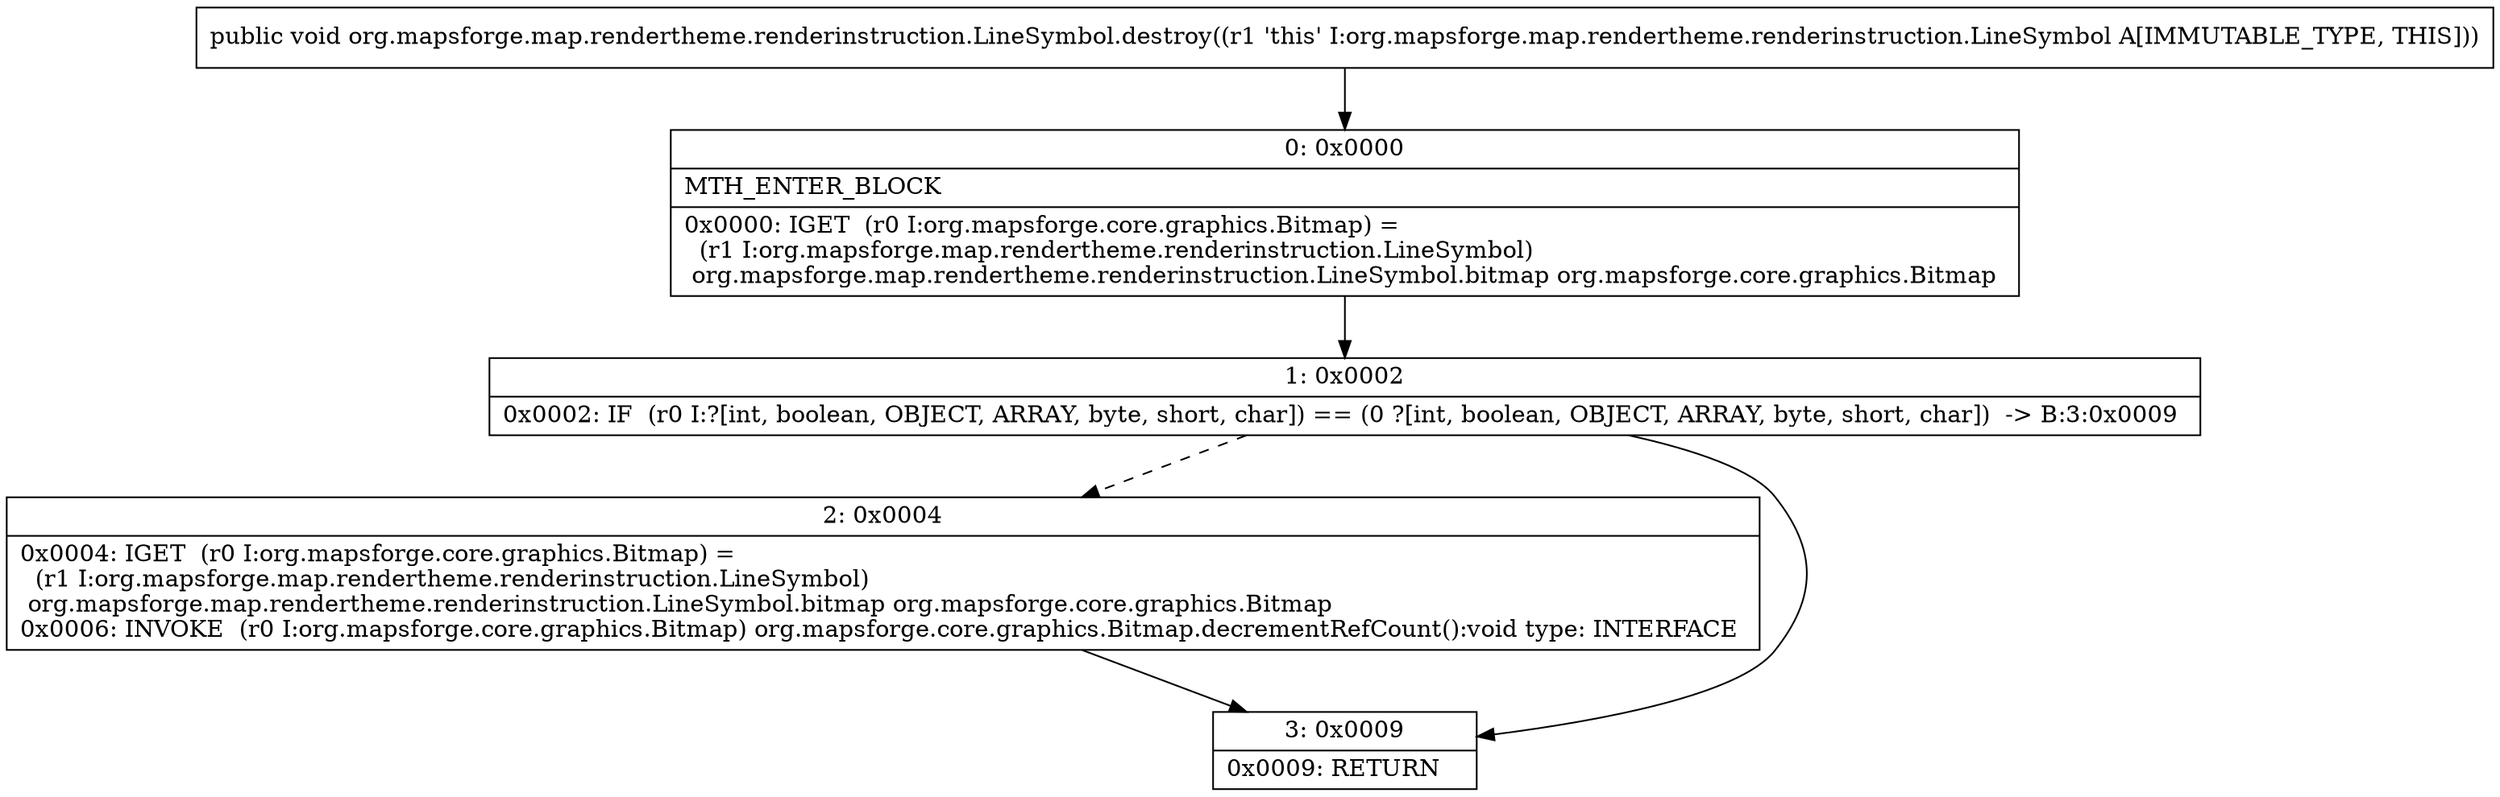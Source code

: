 digraph "CFG fororg.mapsforge.map.rendertheme.renderinstruction.LineSymbol.destroy()V" {
Node_0 [shape=record,label="{0\:\ 0x0000|MTH_ENTER_BLOCK\l|0x0000: IGET  (r0 I:org.mapsforge.core.graphics.Bitmap) = \l  (r1 I:org.mapsforge.map.rendertheme.renderinstruction.LineSymbol)\l org.mapsforge.map.rendertheme.renderinstruction.LineSymbol.bitmap org.mapsforge.core.graphics.Bitmap \l}"];
Node_1 [shape=record,label="{1\:\ 0x0002|0x0002: IF  (r0 I:?[int, boolean, OBJECT, ARRAY, byte, short, char]) == (0 ?[int, boolean, OBJECT, ARRAY, byte, short, char])  \-\> B:3:0x0009 \l}"];
Node_2 [shape=record,label="{2\:\ 0x0004|0x0004: IGET  (r0 I:org.mapsforge.core.graphics.Bitmap) = \l  (r1 I:org.mapsforge.map.rendertheme.renderinstruction.LineSymbol)\l org.mapsforge.map.rendertheme.renderinstruction.LineSymbol.bitmap org.mapsforge.core.graphics.Bitmap \l0x0006: INVOKE  (r0 I:org.mapsforge.core.graphics.Bitmap) org.mapsforge.core.graphics.Bitmap.decrementRefCount():void type: INTERFACE \l}"];
Node_3 [shape=record,label="{3\:\ 0x0009|0x0009: RETURN   \l}"];
MethodNode[shape=record,label="{public void org.mapsforge.map.rendertheme.renderinstruction.LineSymbol.destroy((r1 'this' I:org.mapsforge.map.rendertheme.renderinstruction.LineSymbol A[IMMUTABLE_TYPE, THIS])) }"];
MethodNode -> Node_0;
Node_0 -> Node_1;
Node_1 -> Node_2[style=dashed];
Node_1 -> Node_3;
Node_2 -> Node_3;
}

